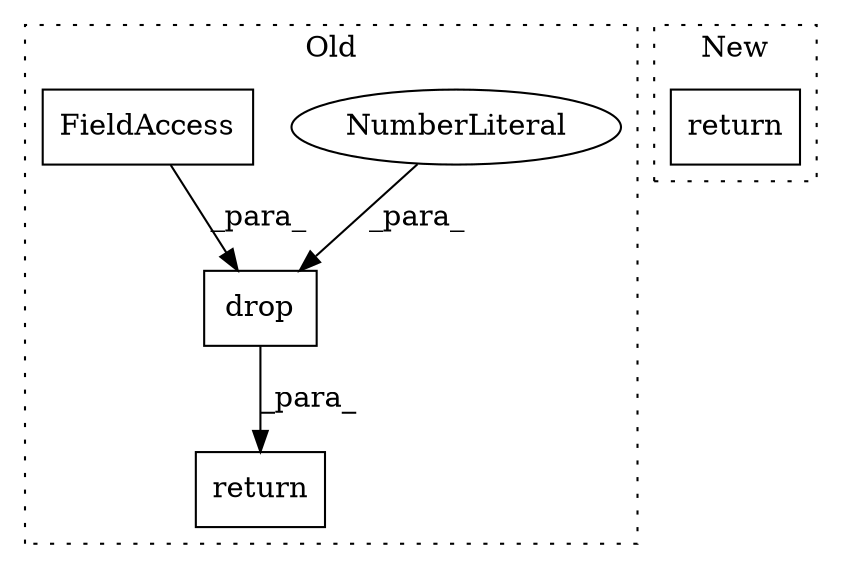 digraph G {
subgraph cluster0 {
1 [label="drop" a="32" s="791,838" l="5,1" shape="box"];
3 [label="NumberLiteral" a="34" s="824" l="1" shape="ellipse"];
4 [label="return" a="41" s="781" l="7" shape="box"];
5 [label="FieldAccess" a="22" s="826" l="12" shape="box"];
label = "Old";
style="dotted";
}
subgraph cluster1 {
2 [label="return" a="41" s="1107" l="7" shape="box"];
label = "New";
style="dotted";
}
1 -> 4 [label="_para_"];
3 -> 1 [label="_para_"];
5 -> 1 [label="_para_"];
}